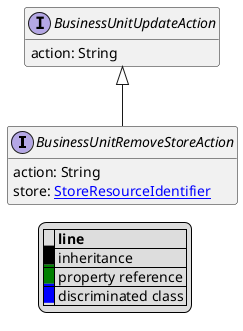 @startuml

hide empty fields
hide empty methods
legend
|= |= line |
|<back:black>   </back>| inheritance |
|<back:green>   </back>| property reference |
|<back:blue>   </back>| discriminated class |
endlegend
interface BusinessUnitRemoveStoreAction [[BusinessUnitRemoveStoreAction.svg]] extends BusinessUnitUpdateAction {
    action: String
    store: [[StoreResourceIdentifier.svg StoreResourceIdentifier]]
}
interface BusinessUnitUpdateAction [[BusinessUnitUpdateAction.svg]]  {
    action: String
}





@enduml

